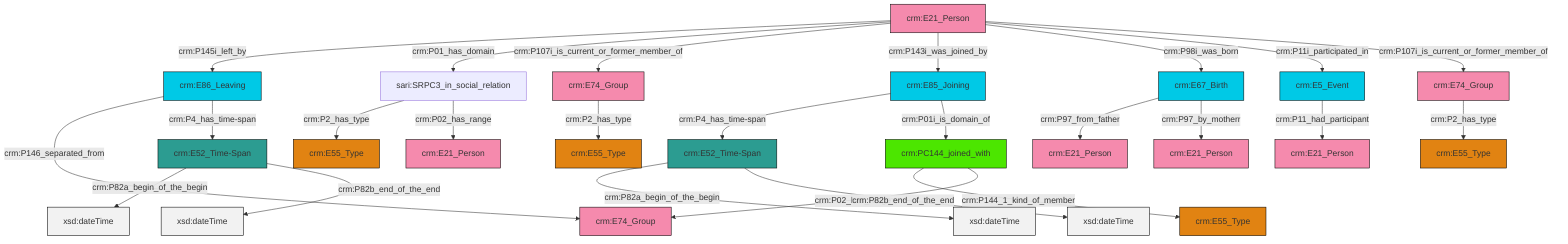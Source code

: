 graph TD
classDef Literal fill:#f2f2f2,stroke:#000000;
classDef CRM_Entity fill:#FFFFFF,stroke:#000000;
classDef Temporal_Entity fill:#00C9E6, stroke:#000000;
classDef Type fill:#E18312, stroke:#000000;
classDef Time-Span fill:#2C9C91, stroke:#000000;
classDef Appellation fill:#FFEB7F, stroke:#000000;
classDef Place fill:#008836, stroke:#000000;
classDef Persistent_Item fill:#B266B2, stroke:#000000;
classDef Conceptual_Object fill:#FFD700, stroke:#000000;
classDef Physical_Thing fill:#D2B48C, stroke:#000000;
classDef Actor fill:#f58aad, stroke:#000000;
classDef PC_Classes fill:#4ce600, stroke:#000000;
classDef Multi fill:#cccccc,stroke:#000000;

2["crm:E67_Birth"]:::Temporal_Entity -->|crm:P97_from_father| 3["crm:E21_Person"]:::Actor
2["crm:E67_Birth"]:::Temporal_Entity -->|crm:P97_by_motherr| 9["crm:E21_Person"]:::Actor
10["crm:E21_Person"]:::Actor -->|crm:P145i_left_by| 11["crm:E86_Leaving"]:::Temporal_Entity
10["crm:E21_Person"]:::Actor -->|crm:P01_has_domain| 14["sari:SRPC3_in_social_relation"]:::Default
10["crm:E21_Person"]:::Actor -->|crm:P107i_is_current_or_former_member_of| 15["crm:E74_Group"]:::Actor
16["crm:E74_Group"]:::Actor -->|crm:P2_has_type| 4["crm:E55_Type"]:::Type
0["crm:E52_Time-Span"]:::Time-Span -->|crm:P82a_begin_of_the_begin| 23[xsd:dateTime]:::Literal
15["crm:E74_Group"]:::Actor -->|crm:P2_has_type| 12["crm:E55_Type"]:::Type
20["crm:E52_Time-Span"]:::Time-Span -->|crm:P82a_begin_of_the_begin| 24[xsd:dateTime]:::Literal
25["crm:PC144_joined_with"]:::PC_Classes -->|crm:P144_1_kind_of_member| 27["crm:E55_Type"]:::Type
18["crm:E85_Joining"]:::Temporal_Entity -->|crm:P4_has_time-span| 0["crm:E52_Time-Span"]:::Time-Span
10["crm:E21_Person"]:::Actor -->|crm:P143i_was_joined_by| 18["crm:E85_Joining"]:::Temporal_Entity
18["crm:E85_Joining"]:::Temporal_Entity -->|crm:P01i_is_domain_of| 25["crm:PC144_joined_with"]:::PC_Classes
11["crm:E86_Leaving"]:::Temporal_Entity -->|crm:P146_separated_from| 7["crm:E74_Group"]:::Actor
30["crm:E5_Event"]:::Temporal_Entity -->|crm:P11_had_participant| 31["crm:E21_Person"]:::Actor
11["crm:E86_Leaving"]:::Temporal_Entity -->|crm:P4_has_time-span| 20["crm:E52_Time-Span"]:::Time-Span
10["crm:E21_Person"]:::Actor -->|crm:P98i_was_born| 2["crm:E67_Birth"]:::Temporal_Entity
10["crm:E21_Person"]:::Actor -->|crm:P11i_participated_in| 30["crm:E5_Event"]:::Temporal_Entity
25["crm:PC144_joined_with"]:::PC_Classes -->|crm:P02_has_range| 7["crm:E74_Group"]:::Actor
10["crm:E21_Person"]:::Actor -->|crm:P107i_is_current_or_former_member_of| 16["crm:E74_Group"]:::Actor
0["crm:E52_Time-Span"]:::Time-Span -->|crm:P82b_end_of_the_end| 44[xsd:dateTime]:::Literal
20["crm:E52_Time-Span"]:::Time-Span -->|crm:P82b_end_of_the_end| 45[xsd:dateTime]:::Literal
14["sari:SRPC3_in_social_relation"]:::Default -->|crm:P2_has_type| 35["crm:E55_Type"]:::Type
14["sari:SRPC3_in_social_relation"]:::Default -->|crm:P02_has_range| 39["crm:E21_Person"]:::Actor